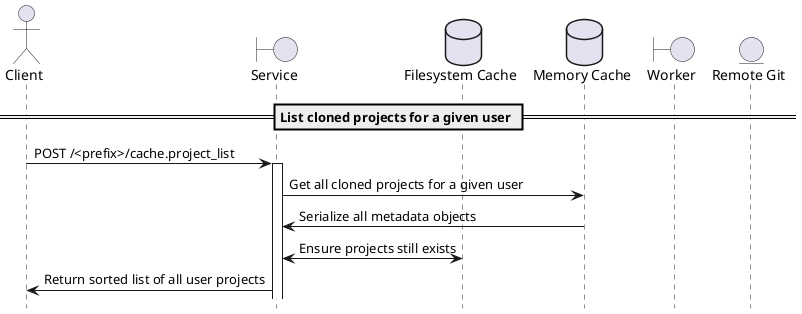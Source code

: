     @startuml
    hide footbox
    skinparam shadowing false

    actor Client
    boundary Service
    database "Filesystem Cache" as Filesystem
    database "Memory Cache" as Cache
    boundary Worker
    entity "Remote Git" as Git

    == List cloned projects for a given user ==
    Client->Service: POST /<prefix>/cache.project_list
    activate Service
    Service->Cache: Get all cloned projects for a given user
    Cache->Service: Serialize all metadata objects
    Service<->Filesystem: Ensure projects still exists
    Service->Client: Return sorted list of all user projects

    @enduml
